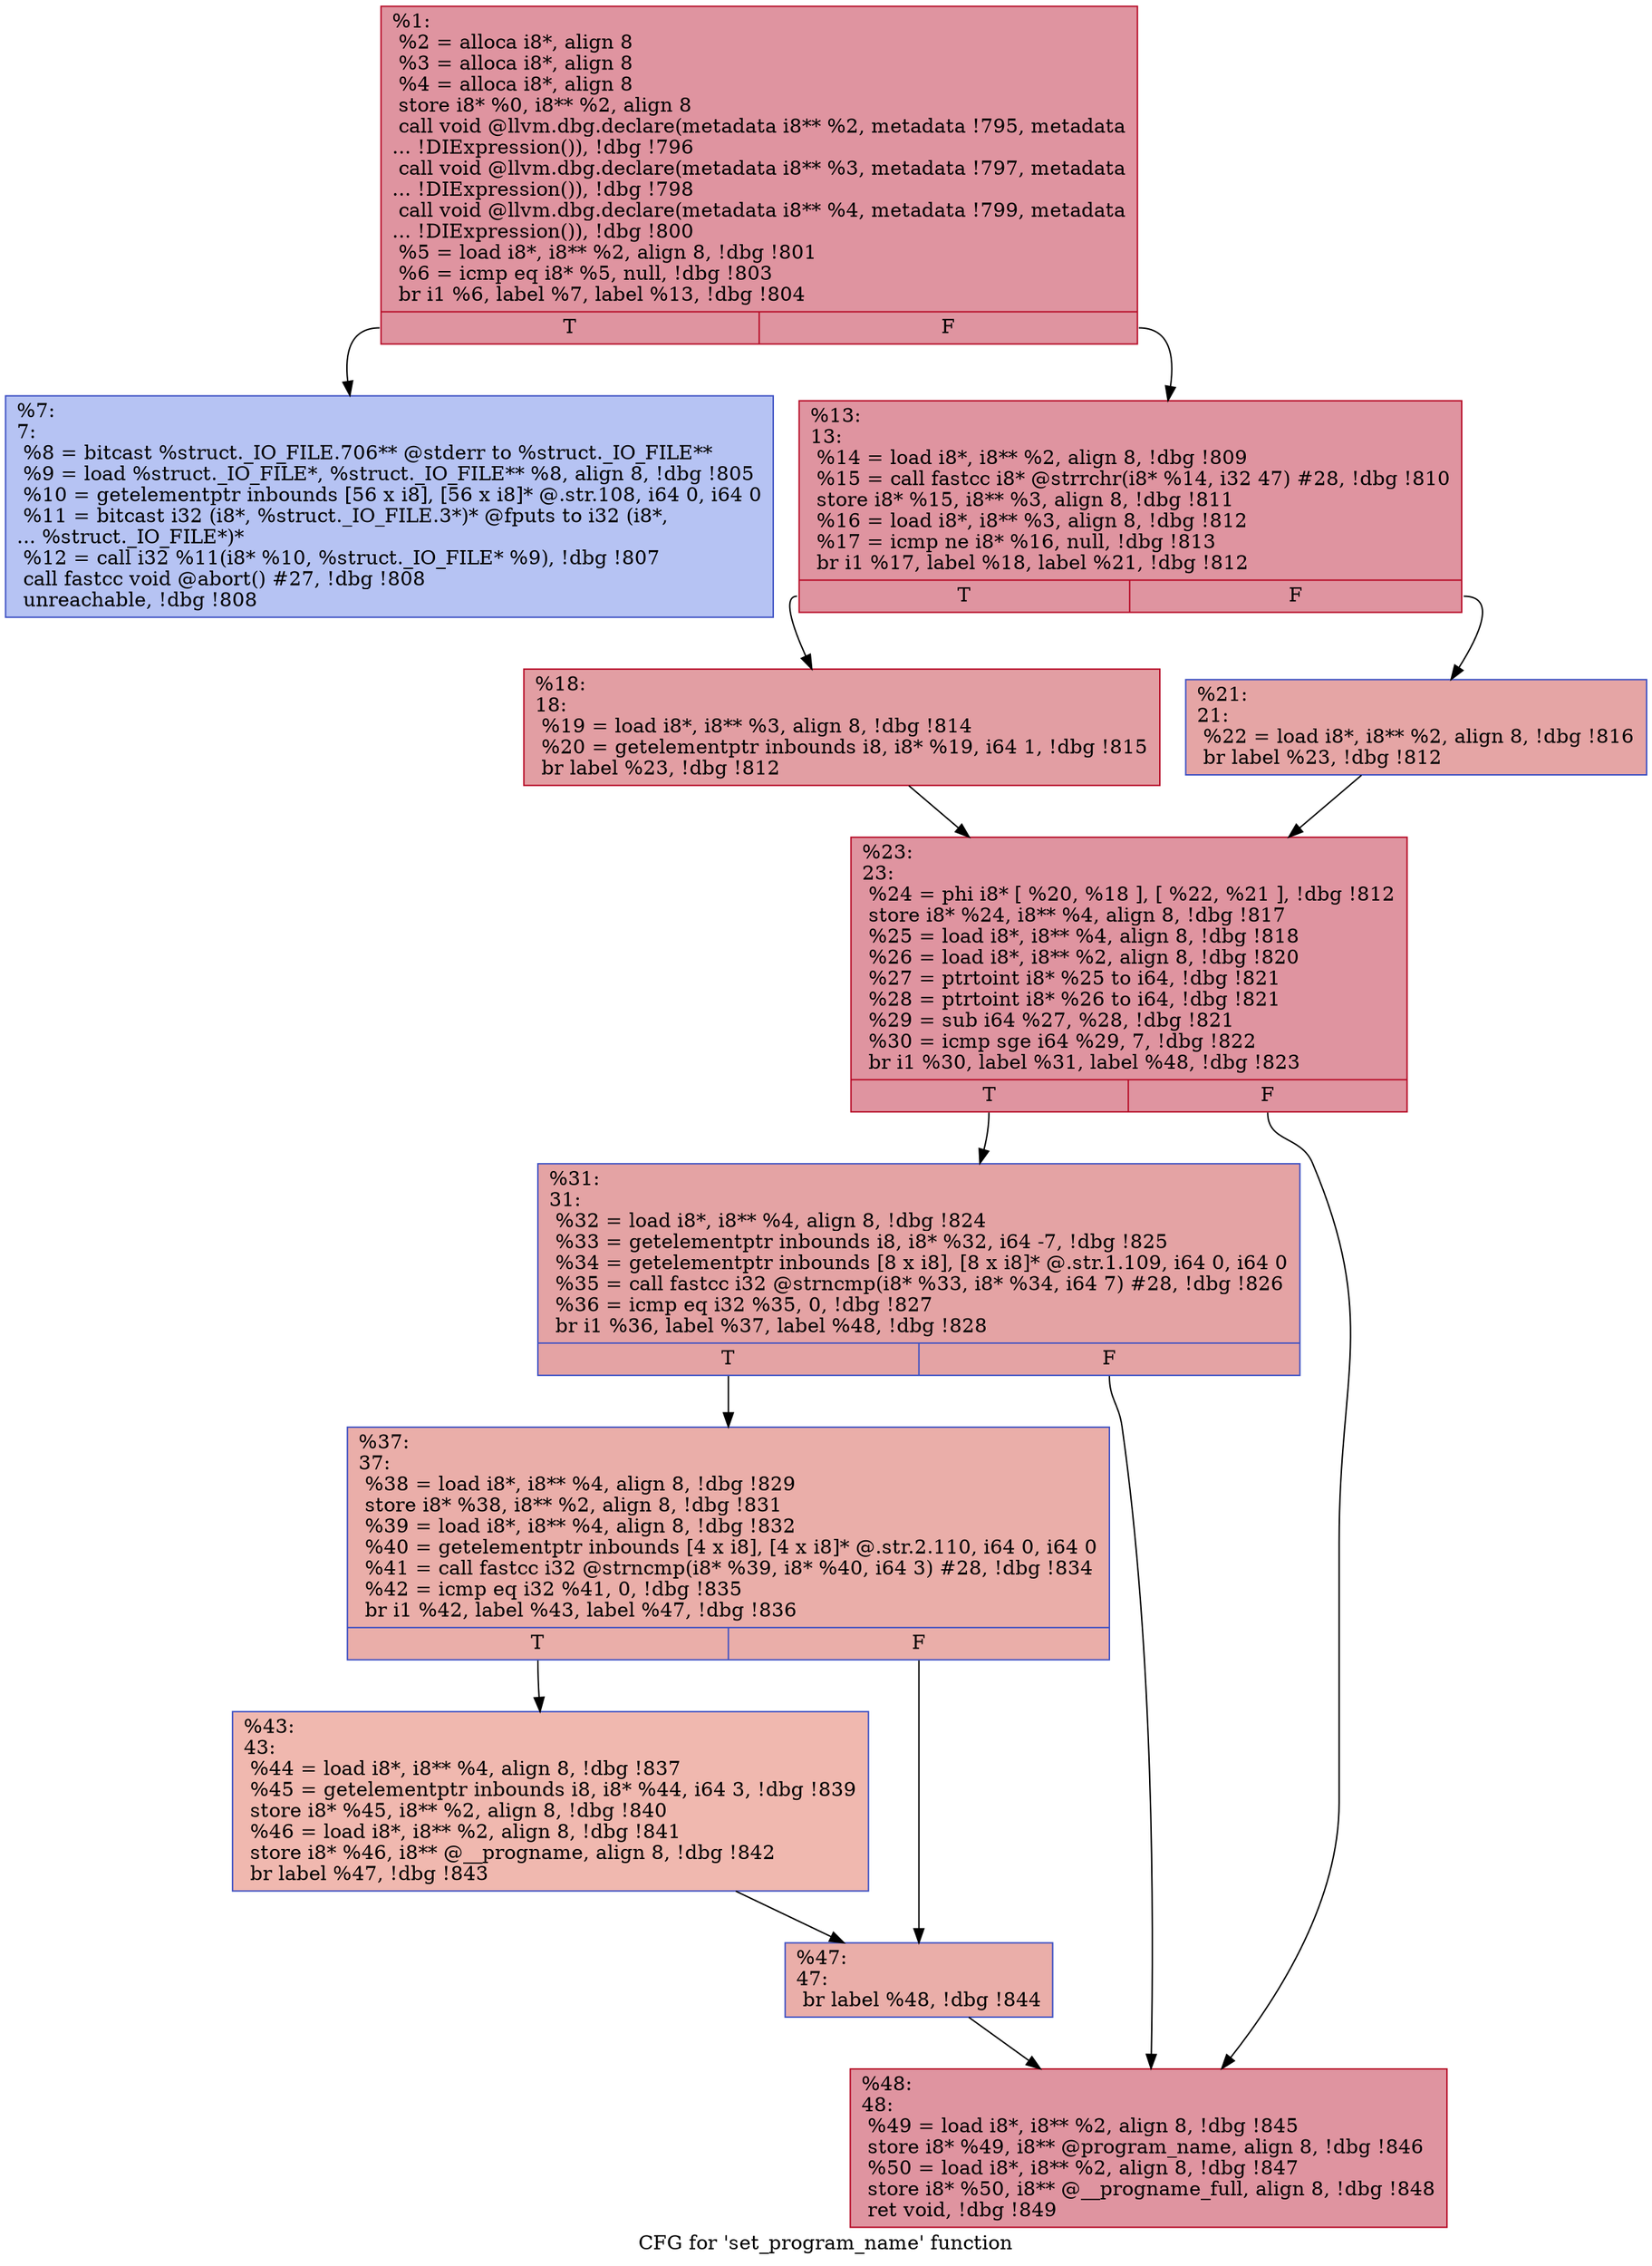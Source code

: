 digraph "CFG for 'set_program_name' function" {
	label="CFG for 'set_program_name' function";

	Node0x20f6ef0 [shape=record,color="#b70d28ff", style=filled, fillcolor="#b70d2870",label="{%1:\l  %2 = alloca i8*, align 8\l  %3 = alloca i8*, align 8\l  %4 = alloca i8*, align 8\l  store i8* %0, i8** %2, align 8\l  call void @llvm.dbg.declare(metadata i8** %2, metadata !795, metadata\l... !DIExpression()), !dbg !796\l  call void @llvm.dbg.declare(metadata i8** %3, metadata !797, metadata\l... !DIExpression()), !dbg !798\l  call void @llvm.dbg.declare(metadata i8** %4, metadata !799, metadata\l... !DIExpression()), !dbg !800\l  %5 = load i8*, i8** %2, align 8, !dbg !801\l  %6 = icmp eq i8* %5, null, !dbg !803\l  br i1 %6, label %7, label %13, !dbg !804\l|{<s0>T|<s1>F}}"];
	Node0x20f6ef0:s0 -> Node0x20f8e40;
	Node0x20f6ef0:s1 -> Node0x20f8e90;
	Node0x20f8e40 [shape=record,color="#3d50c3ff", style=filled, fillcolor="#5977e370",label="{%7:\l7:                                                \l  %8 = bitcast %struct._IO_FILE.706** @stderr to %struct._IO_FILE**\l  %9 = load %struct._IO_FILE*, %struct._IO_FILE** %8, align 8, !dbg !805\l  %10 = getelementptr inbounds [56 x i8], [56 x i8]* @.str.108, i64 0, i64 0\l  %11 = bitcast i32 (i8*, %struct._IO_FILE.3*)* @fputs to i32 (i8*,\l... %struct._IO_FILE*)*\l  %12 = call i32 %11(i8* %10, %struct._IO_FILE* %9), !dbg !807\l  call fastcc void @abort() #27, !dbg !808\l  unreachable, !dbg !808\l}"];
	Node0x20f8e90 [shape=record,color="#b70d28ff", style=filled, fillcolor="#b70d2870",label="{%13:\l13:                                               \l  %14 = load i8*, i8** %2, align 8, !dbg !809\l  %15 = call fastcc i8* @strrchr(i8* %14, i32 47) #28, !dbg !810\l  store i8* %15, i8** %3, align 8, !dbg !811\l  %16 = load i8*, i8** %3, align 8, !dbg !812\l  %17 = icmp ne i8* %16, null, !dbg !813\l  br i1 %17, label %18, label %21, !dbg !812\l|{<s0>T|<s1>F}}"];
	Node0x20f8e90:s0 -> Node0x20f8ee0;
	Node0x20f8e90:s1 -> Node0x20f8f30;
	Node0x20f8ee0 [shape=record,color="#b70d28ff", style=filled, fillcolor="#be242e70",label="{%18:\l18:                                               \l  %19 = load i8*, i8** %3, align 8, !dbg !814\l  %20 = getelementptr inbounds i8, i8* %19, i64 1, !dbg !815\l  br label %23, !dbg !812\l}"];
	Node0x20f8ee0 -> Node0x20f8f80;
	Node0x20f8f30 [shape=record,color="#3d50c3ff", style=filled, fillcolor="#c5333470",label="{%21:\l21:                                               \l  %22 = load i8*, i8** %2, align 8, !dbg !816\l  br label %23, !dbg !812\l}"];
	Node0x20f8f30 -> Node0x20f8f80;
	Node0x20f8f80 [shape=record,color="#b70d28ff", style=filled, fillcolor="#b70d2870",label="{%23:\l23:                                               \l  %24 = phi i8* [ %20, %18 ], [ %22, %21 ], !dbg !812\l  store i8* %24, i8** %4, align 8, !dbg !817\l  %25 = load i8*, i8** %4, align 8, !dbg !818\l  %26 = load i8*, i8** %2, align 8, !dbg !820\l  %27 = ptrtoint i8* %25 to i64, !dbg !821\l  %28 = ptrtoint i8* %26 to i64, !dbg !821\l  %29 = sub i64 %27, %28, !dbg !821\l  %30 = icmp sge i64 %29, 7, !dbg !822\l  br i1 %30, label %31, label %48, !dbg !823\l|{<s0>T|<s1>F}}"];
	Node0x20f8f80:s0 -> Node0x20f8fd0;
	Node0x20f8f80:s1 -> Node0x20f9110;
	Node0x20f8fd0 [shape=record,color="#3d50c3ff", style=filled, fillcolor="#c32e3170",label="{%31:\l31:                                               \l  %32 = load i8*, i8** %4, align 8, !dbg !824\l  %33 = getelementptr inbounds i8, i8* %32, i64 -7, !dbg !825\l  %34 = getelementptr inbounds [8 x i8], [8 x i8]* @.str.1.109, i64 0, i64 0\l  %35 = call fastcc i32 @strncmp(i8* %33, i8* %34, i64 7) #28, !dbg !826\l  %36 = icmp eq i32 %35, 0, !dbg !827\l  br i1 %36, label %37, label %48, !dbg !828\l|{<s0>T|<s1>F}}"];
	Node0x20f8fd0:s0 -> Node0x20f9020;
	Node0x20f8fd0:s1 -> Node0x20f9110;
	Node0x20f9020 [shape=record,color="#3d50c3ff", style=filled, fillcolor="#d0473d70",label="{%37:\l37:                                               \l  %38 = load i8*, i8** %4, align 8, !dbg !829\l  store i8* %38, i8** %2, align 8, !dbg !831\l  %39 = load i8*, i8** %4, align 8, !dbg !832\l  %40 = getelementptr inbounds [4 x i8], [4 x i8]* @.str.2.110, i64 0, i64 0\l  %41 = call fastcc i32 @strncmp(i8* %39, i8* %40, i64 3) #28, !dbg !834\l  %42 = icmp eq i32 %41, 0, !dbg !835\l  br i1 %42, label %43, label %47, !dbg !836\l|{<s0>T|<s1>F}}"];
	Node0x20f9020:s0 -> Node0x20f9070;
	Node0x20f9020:s1 -> Node0x20f90c0;
	Node0x20f9070 [shape=record,color="#3d50c3ff", style=filled, fillcolor="#dc5d4a70",label="{%43:\l43:                                               \l  %44 = load i8*, i8** %4, align 8, !dbg !837\l  %45 = getelementptr inbounds i8, i8* %44, i64 3, !dbg !839\l  store i8* %45, i8** %2, align 8, !dbg !840\l  %46 = load i8*, i8** %2, align 8, !dbg !841\l  store i8* %46, i8** @__progname, align 8, !dbg !842\l  br label %47, !dbg !843\l}"];
	Node0x20f9070 -> Node0x20f90c0;
	Node0x20f90c0 [shape=record,color="#3d50c3ff", style=filled, fillcolor="#d0473d70",label="{%47:\l47:                                               \l  br label %48, !dbg !844\l}"];
	Node0x20f90c0 -> Node0x20f9110;
	Node0x20f9110 [shape=record,color="#b70d28ff", style=filled, fillcolor="#b70d2870",label="{%48:\l48:                                               \l  %49 = load i8*, i8** %2, align 8, !dbg !845\l  store i8* %49, i8** @program_name, align 8, !dbg !846\l  %50 = load i8*, i8** %2, align 8, !dbg !847\l  store i8* %50, i8** @__progname_full, align 8, !dbg !848\l  ret void, !dbg !849\l}"];
}
